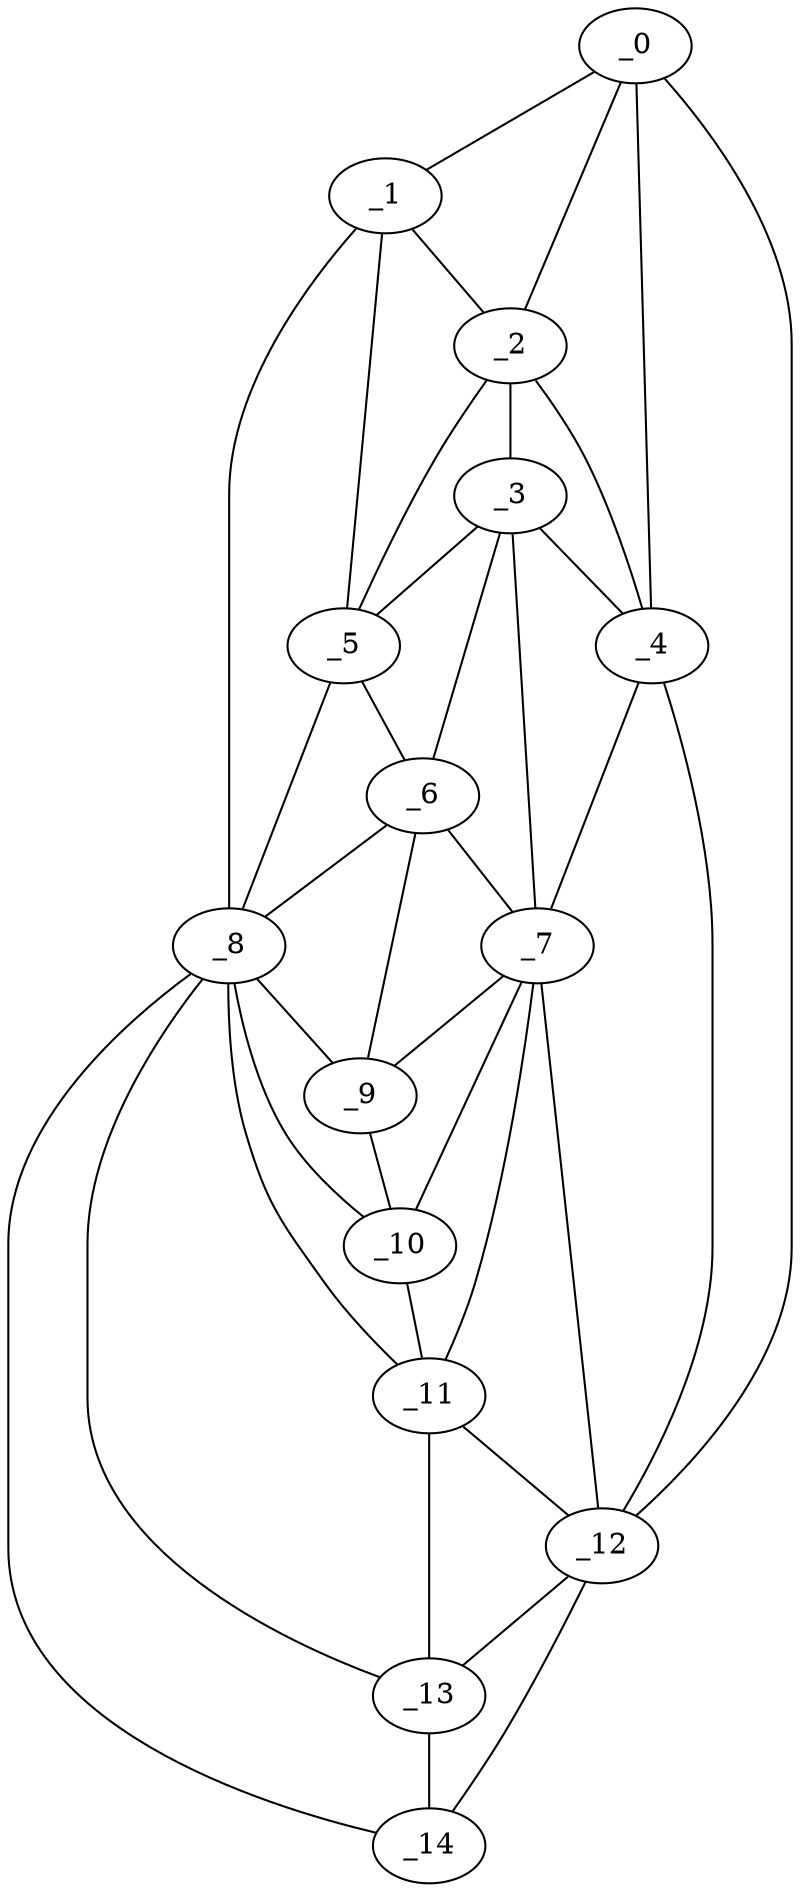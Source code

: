 graph "obj100__30.gxl" {
	_0	 [x=19,
		y=60];
	_1	 [x=26,
		y=51];
	_0 -- _1	 [valence=1];
	_2	 [x=40,
		y=50];
	_0 -- _2	 [valence=2];
	_4	 [x=57,
		y=60];
	_0 -- _4	 [valence=1];
	_12	 [x=103,
		y=87];
	_0 -- _12	 [valence=1];
	_1 -- _2	 [valence=1];
	_5	 [x=60,
		y=41];
	_1 -- _5	 [valence=2];
	_8	 [x=81,
		y=34];
	_1 -- _8	 [valence=1];
	_3	 [x=57,
		y=54];
	_2 -- _3	 [valence=2];
	_2 -- _4	 [valence=2];
	_2 -- _5	 [valence=2];
	_3 -- _4	 [valence=2];
	_3 -- _5	 [valence=1];
	_6	 [x=73,
		y=39];
	_3 -- _6	 [valence=2];
	_7	 [x=74,
		y=64];
	_3 -- _7	 [valence=2];
	_4 -- _7	 [valence=2];
	_4 -- _12	 [valence=2];
	_5 -- _6	 [valence=1];
	_5 -- _8	 [valence=1];
	_6 -- _7	 [valence=2];
	_6 -- _8	 [valence=2];
	_9	 [x=85,
		y=41];
	_6 -- _9	 [valence=2];
	_7 -- _9	 [valence=2];
	_10	 [x=92,
		y=43];
	_7 -- _10	 [valence=1];
	_11	 [x=99,
		y=43];
	_7 -- _11	 [valence=2];
	_7 -- _12	 [valence=2];
	_8 -- _9	 [valence=2];
	_8 -- _10	 [valence=2];
	_8 -- _11	 [valence=2];
	_13	 [x=105,
		y=42];
	_8 -- _13	 [valence=1];
	_14	 [x=124,
		y=41];
	_8 -- _14	 [valence=1];
	_9 -- _10	 [valence=2];
	_10 -- _11	 [valence=1];
	_11 -- _12	 [valence=2];
	_11 -- _13	 [valence=2];
	_12 -- _13	 [valence=1];
	_12 -- _14	 [valence=1];
	_13 -- _14	 [valence=2];
}
